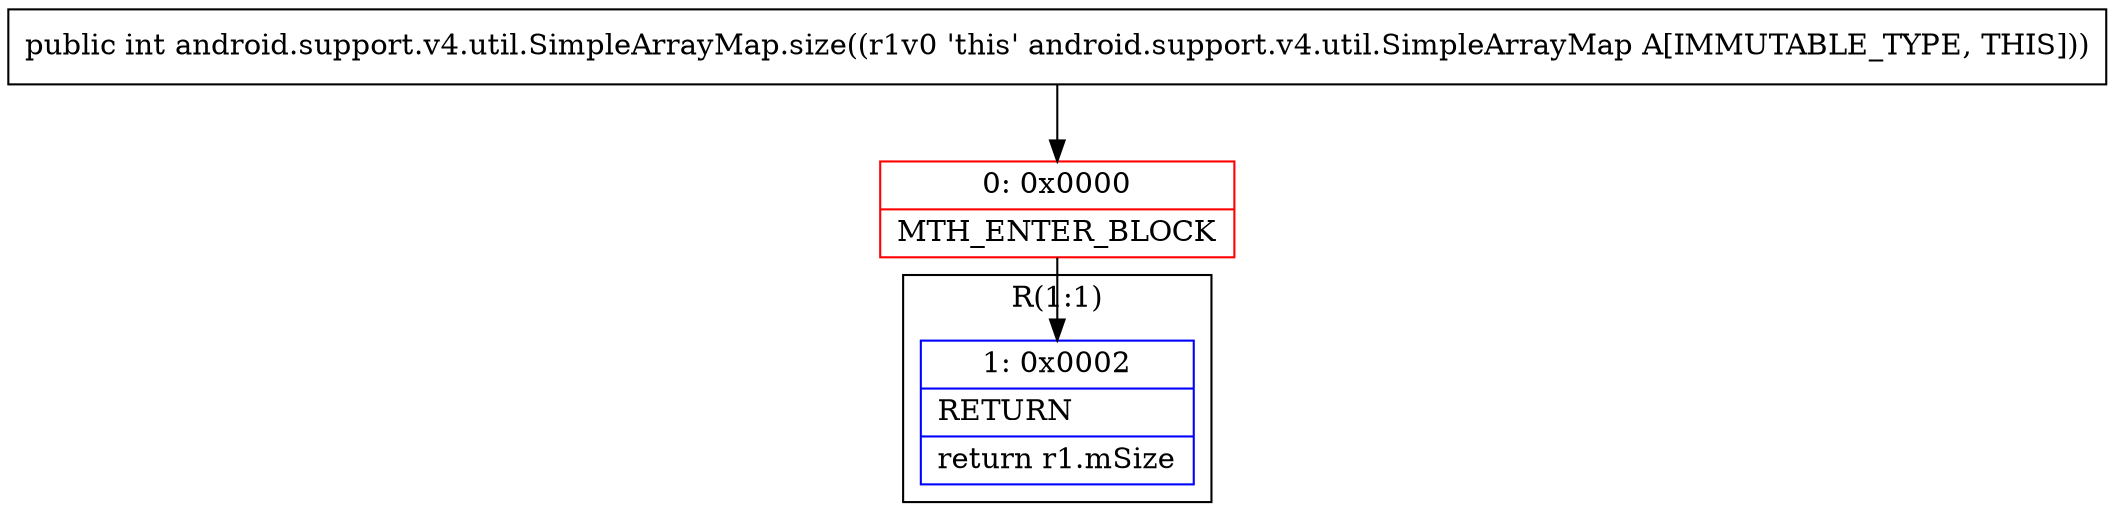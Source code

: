 digraph "CFG forandroid.support.v4.util.SimpleArrayMap.size()I" {
subgraph cluster_Region_1411667868 {
label = "R(1:1)";
node [shape=record,color=blue];
Node_1 [shape=record,label="{1\:\ 0x0002|RETURN\l|return r1.mSize\l}"];
}
Node_0 [shape=record,color=red,label="{0\:\ 0x0000|MTH_ENTER_BLOCK\l}"];
MethodNode[shape=record,label="{public int android.support.v4.util.SimpleArrayMap.size((r1v0 'this' android.support.v4.util.SimpleArrayMap A[IMMUTABLE_TYPE, THIS])) }"];
MethodNode -> Node_0;
Node_0 -> Node_1;
}

